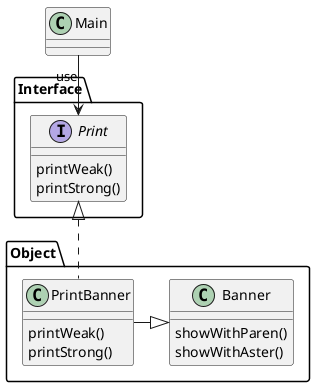 @startuml

skinparam Linetype ortho
top to bottom direction

class Main

package Interface {
    interface Print {
        printWeak()
        printStrong()
    }
}

Main -down-> Print : use

package Object {
    class PrintBanner {
        printWeak()
        printStrong()
    }

    class Banner {
        showWithParen()
        showWithAster()
    }
}

Print <|.. PrintBanner
PrintBanner -right-|> Banner

@enduml